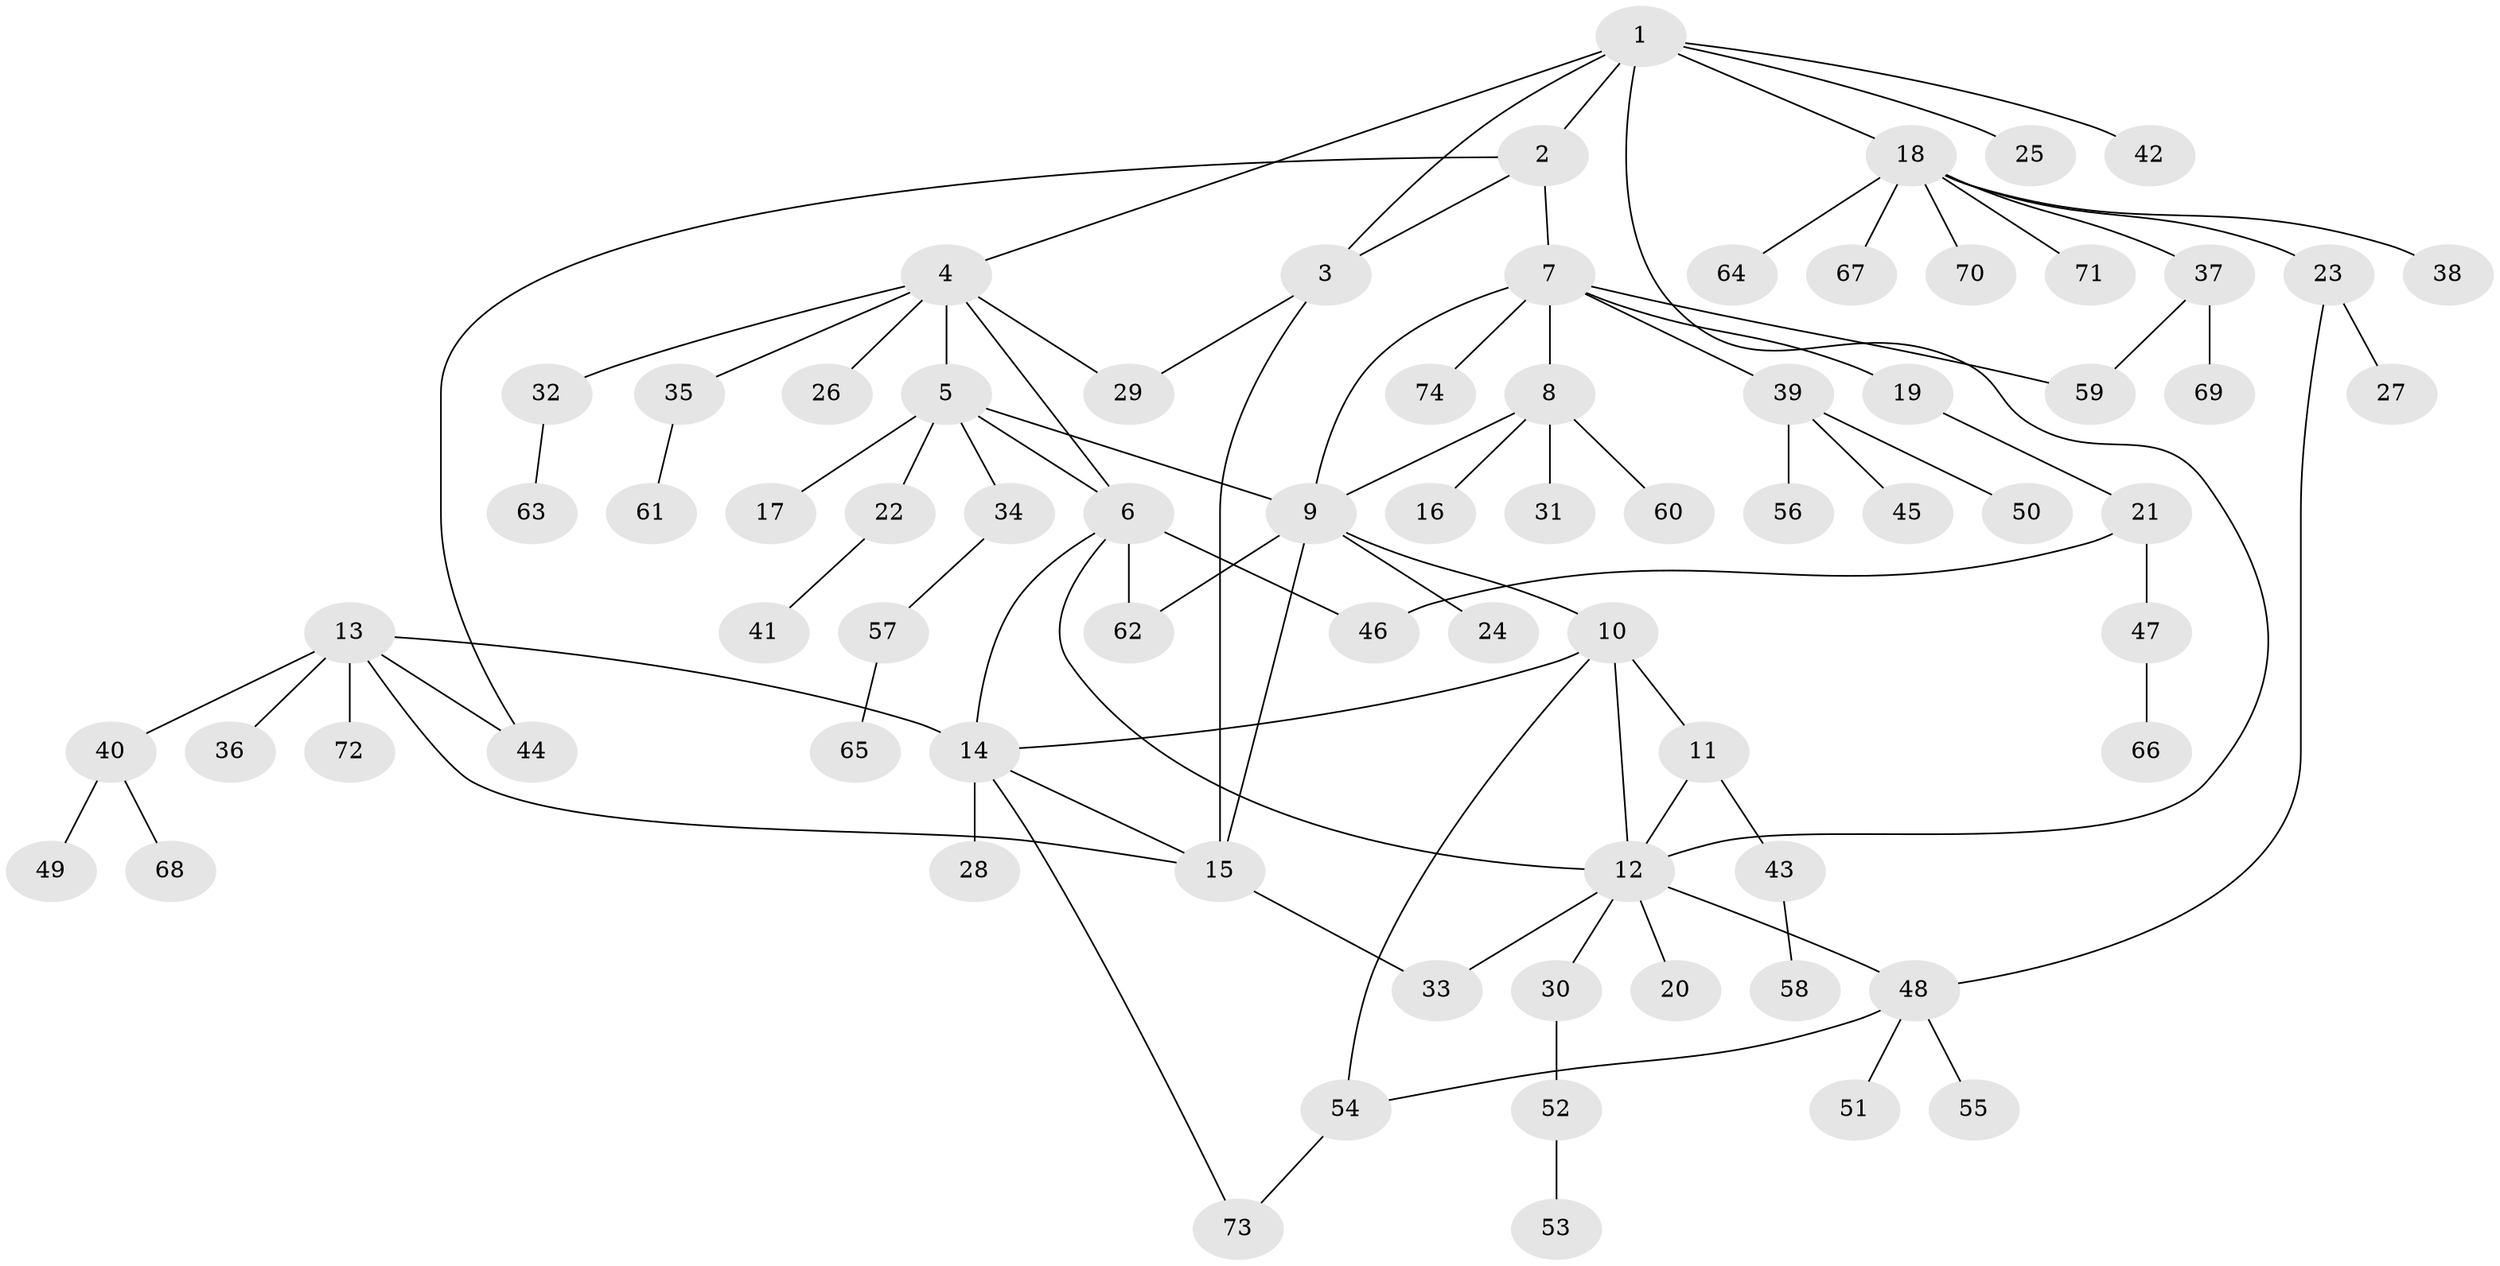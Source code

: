 // coarse degree distribution, {4: 0.17391304347826086, 7: 0.043478260869565216, 5: 0.043478260869565216, 9: 0.043478260869565216, 8: 0.043478260869565216, 1: 0.391304347826087, 6: 0.043478260869565216, 3: 0.08695652173913043, 2: 0.13043478260869565}
// Generated by graph-tools (version 1.1) at 2025/52/03/04/25 22:52:45]
// undirected, 74 vertices, 93 edges
graph export_dot {
  node [color=gray90,style=filled];
  1;
  2;
  3;
  4;
  5;
  6;
  7;
  8;
  9;
  10;
  11;
  12;
  13;
  14;
  15;
  16;
  17;
  18;
  19;
  20;
  21;
  22;
  23;
  24;
  25;
  26;
  27;
  28;
  29;
  30;
  31;
  32;
  33;
  34;
  35;
  36;
  37;
  38;
  39;
  40;
  41;
  42;
  43;
  44;
  45;
  46;
  47;
  48;
  49;
  50;
  51;
  52;
  53;
  54;
  55;
  56;
  57;
  58;
  59;
  60;
  61;
  62;
  63;
  64;
  65;
  66;
  67;
  68;
  69;
  70;
  71;
  72;
  73;
  74;
  1 -- 2;
  1 -- 3;
  1 -- 4;
  1 -- 12;
  1 -- 18;
  1 -- 25;
  1 -- 42;
  2 -- 3;
  2 -- 7;
  2 -- 44;
  3 -- 15;
  3 -- 29;
  4 -- 5;
  4 -- 6;
  4 -- 26;
  4 -- 29;
  4 -- 32;
  4 -- 35;
  5 -- 6;
  5 -- 9;
  5 -- 17;
  5 -- 22;
  5 -- 34;
  6 -- 12;
  6 -- 14;
  6 -- 46;
  6 -- 62;
  7 -- 8;
  7 -- 9;
  7 -- 19;
  7 -- 39;
  7 -- 59;
  7 -- 74;
  8 -- 9;
  8 -- 16;
  8 -- 31;
  8 -- 60;
  9 -- 10;
  9 -- 15;
  9 -- 24;
  9 -- 62;
  10 -- 11;
  10 -- 12;
  10 -- 14;
  10 -- 54;
  11 -- 12;
  11 -- 43;
  12 -- 20;
  12 -- 30;
  12 -- 33;
  12 -- 48;
  13 -- 14;
  13 -- 15;
  13 -- 36;
  13 -- 40;
  13 -- 44;
  13 -- 72;
  14 -- 15;
  14 -- 28;
  14 -- 73;
  15 -- 33;
  18 -- 23;
  18 -- 37;
  18 -- 38;
  18 -- 64;
  18 -- 67;
  18 -- 70;
  18 -- 71;
  19 -- 21;
  21 -- 46;
  21 -- 47;
  22 -- 41;
  23 -- 27;
  23 -- 48;
  30 -- 52;
  32 -- 63;
  34 -- 57;
  35 -- 61;
  37 -- 59;
  37 -- 69;
  39 -- 45;
  39 -- 50;
  39 -- 56;
  40 -- 49;
  40 -- 68;
  43 -- 58;
  47 -- 66;
  48 -- 51;
  48 -- 54;
  48 -- 55;
  52 -- 53;
  54 -- 73;
  57 -- 65;
}

